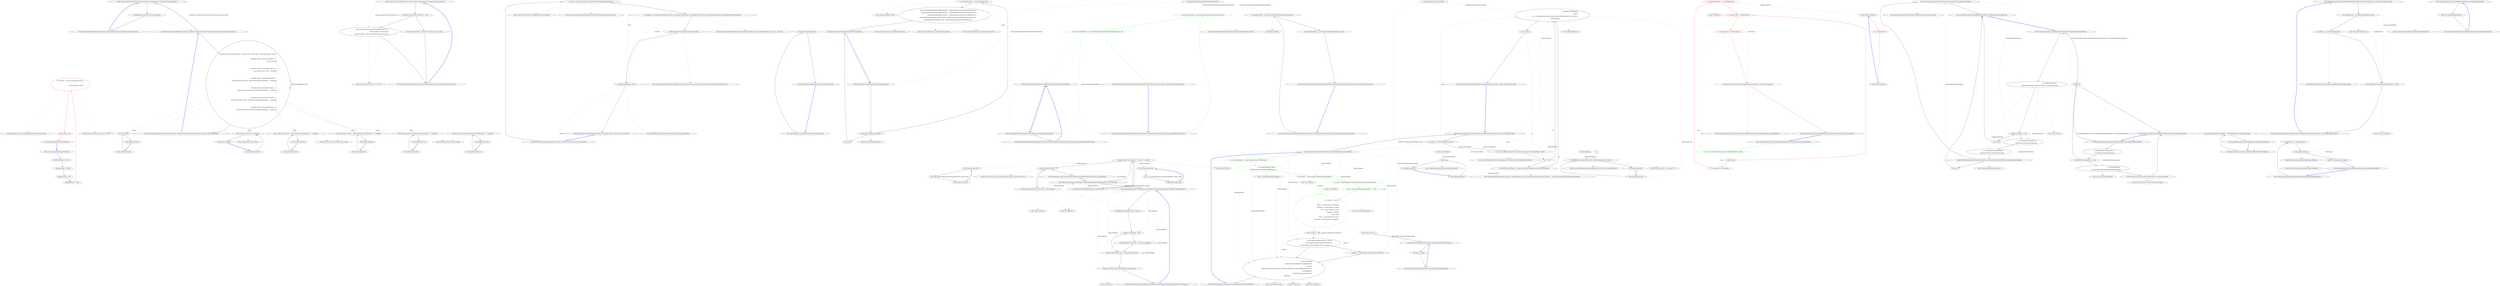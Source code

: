 digraph  {
n0 [cluster="Nancy.Conventions.DefaultViewLocationConventions.Initialise(Nancy.Conventions.NancyConventions)", label="Entry Nancy.Conventions.DefaultViewLocationConventions.Initialise(Nancy.Conventions.NancyConventions)", span="15-15"];
n1 [cluster="Nancy.Conventions.DefaultViewLocationConventions.Initialise(Nancy.Conventions.NancyConventions)", label="ConfigureViewLocationConventions(conventions)", span="17-17"];
n2 [cluster="Nancy.Conventions.DefaultViewLocationConventions.Initialise(Nancy.Conventions.NancyConventions)", label="Exit Nancy.Conventions.DefaultViewLocationConventions.Initialise(Nancy.Conventions.NancyConventions)", span="15-15"];
n3 [cluster="Nancy.Conventions.DefaultViewLocationConventions.ConfigureViewLocationConventions(Nancy.Conventions.NancyConventions)", label="Entry Nancy.Conventions.DefaultViewLocationConventions.ConfigureViewLocationConventions(Nancy.Conventions.NancyConventions)", span="37-37"];
n4 [cluster="Nancy.Conventions.DefaultViewLocationConventions.Validate(Nancy.Conventions.NancyConventions)", label="Entry Nancy.Conventions.DefaultViewLocationConventions.Validate(Nancy.Conventions.NancyConventions)", span="25-25"];
n5 [cluster="Nancy.Conventions.DefaultViewLocationConventions.Validate(Nancy.Conventions.NancyConventions)", label="conventions.ViewLocationConventions == null", span="27-27"];
n7 [cluster="Nancy.Conventions.DefaultViewLocationConventions.Validate(Nancy.Conventions.NancyConventions)", label="return (conventions.ViewLocationConventions.Count > 0) ? \r\n                Tuple.Create(true, string.Empty) :\r\n                Tuple.Create(false, ''The view conventions cannot be empty.'');", span="32-34"];
n6 [cluster="Nancy.Conventions.DefaultViewLocationConventions.Validate(Nancy.Conventions.NancyConventions)", label="return Tuple.Create(false, ''The view conventions cannot be null.'');", span="29-29"];
n8 [cluster="Nancy.Conventions.DefaultViewLocationConventions.Validate(Nancy.Conventions.NancyConventions)", label="Exit Nancy.Conventions.DefaultViewLocationConventions.Validate(Nancy.Conventions.NancyConventions)", span="25-25"];
n9 [cluster="System.Tuple.Create<T1, T2>(T1, T2)", label="Entry System.Tuple.Create<T1, T2>(T1, T2)", span="0-0"];
n10 [cluster="Nancy.Conventions.DefaultViewLocationConventions.ConfigureViewLocationConventions(Nancy.Conventions.NancyConventions)", label="conventions.ViewLocationConventions = new List<Func<string, object, ViewLocationContext, string>>\r\n            {\r\n                (viewName, model, viewLocationContext) => {\r\n                    return viewName;\r\n                },\r\n\r\n                (viewName, model, viewLocationContext) => {\r\n                    return string.Concat(''views/'', viewName);\r\n                },\r\n\r\n                (viewName, model, viewLocationContext) => {\r\n                    return string.Concat(''views/'', viewLocationContext.ModulePath, ''/'', viewName);\r\n                },\r\n\r\n                (viewName, model, viewLocationContext) => {\r\n                    return string.Concat(viewLocationContext.ModulePath, ''/'', viewName);\r\n                },\r\n\r\n                (viewName, model, viewLocationContext) => {\r\n                    return string.Concat(''views/'', viewLocationContext.ModuleName, ''/'', viewName);\r\n                },\r\n\r\n                (viewName, model, viewLocationContext) => {\r\n                    return string.Concat(viewLocationContext.ModuleName, ''/'', viewName);\r\n                }\r\n            }", span="39-64"];
n11 [cluster="Nancy.Conventions.DefaultViewLocationConventions.ConfigureViewLocationConventions(Nancy.Conventions.NancyConventions)", label="Exit Nancy.Conventions.DefaultViewLocationConventions.ConfigureViewLocationConventions(Nancy.Conventions.NancyConventions)", span="37-37"];
n12 [cluster="System.Collections.Generic.List<T>.List()", label="Entry System.Collections.Generic.List<T>.List()", span="0-0"];
n14 [cluster="lambda expression", label="return viewName;", span="42-42"];
n17 [cluster="lambda expression", label="return string.Concat(''views/'', viewName);", span="46-46"];
n21 [cluster="lambda expression", label="return string.Concat(''views/'', viewLocationContext.ModulePath, ''/'', viewName);", span="50-50"];
n25 [cluster="lambda expression", label="return string.Concat(viewLocationContext.ModulePath, ''/'', viewName);", span="54-54"];
n29 [cluster="lambda expression", label="return string.Concat(''views/'', viewLocationContext.ModuleName, ''/'', viewName);", span="58-58"];
n32 [cluster="lambda expression", label="return string.Concat(viewLocationContext.ModuleName, ''/'', viewName);", span="62-62"];
n13 [cluster="lambda expression", label="Entry lambda expression", span="41-43"];
n15 [cluster="lambda expression", label="Exit lambda expression", span="41-43"];
n16 [cluster="lambda expression", label="Entry lambda expression", span="45-47"];
n18 [cluster="lambda expression", label="Exit lambda expression", span="45-47"];
n19 [cluster="string.Concat(string, string)", label="Entry string.Concat(string, string)", span="0-0"];
n20 [cluster="lambda expression", label="Entry lambda expression", span="49-51"];
n22 [cluster="lambda expression", label="Exit lambda expression", span="49-51"];
n23 [cluster="string.Concat(string, string, string, string)", label="Entry string.Concat(string, string, string, string)", span="0-0"];
n24 [cluster="lambda expression", label="Entry lambda expression", span="53-55"];
n26 [cluster="lambda expression", label="Exit lambda expression", span="53-55"];
n27 [cluster="string.Concat(string, string, string)", label="Entry string.Concat(string, string, string)", span="0-0"];
n28 [cluster="lambda expression", label="Entry lambda expression", span="57-59"];
n30 [cluster="lambda expression", label="Exit lambda expression", span="57-59"];
n31 [cluster="lambda expression", label="Entry lambda expression", span="61-63"];
n33 [cluster="lambda expression", label="Exit lambda expression", span="61-63"];
m0_10 [cluster="System.IO.StreamWriter.StreamWriter(System.IO.Stream)", file="CustomInteractiveDiagnosticsFixture.cs", label="Entry System.IO.StreamWriter.StreamWriter(System.IO.Stream)", span="0-0"];
m0_21 [cluster="string.Split(params char[])", file="CustomInteractiveDiagnosticsFixture.cs", label="Entry string.Split(params char[])", span="0-0"];
m0_11 [cluster="Nancy.IO.UnclosableStreamWrapper.UnclosableStreamWrapper(System.IO.Stream)", file="CustomInteractiveDiagnosticsFixture.cs", label="Entry Nancy.IO.UnclosableStreamWrapper.UnclosableStreamWrapper(System.IO.Stream)", span="22-22"];
m0_3 [cluster="Nancy.Responses.DefaultJsonSerializer.IsJsonType(string)", file="CustomInteractiveDiagnosticsFixture.cs", label="Entry Nancy.Responses.DefaultJsonSerializer.IsJsonType(string)", span="59-59"];
m0_15 [cluster="Nancy.Responses.DefaultJsonSerializer.IsJsonType(string)", file="CustomInteractiveDiagnosticsFixture.cs", label="string.IsNullOrEmpty(contentType)", span="61-61"];
m0_17 [cluster="Nancy.Responses.DefaultJsonSerializer.IsJsonType(string)", file="CustomInteractiveDiagnosticsFixture.cs", label="var contentMimeType = contentType.Split(';')[0]", span="66-66"];
m0_16 [cluster="Nancy.Responses.DefaultJsonSerializer.IsJsonType(string)", file="CustomInteractiveDiagnosticsFixture.cs", label="return false;", span="63-63"];
m0_18 [cluster="Nancy.Responses.DefaultJsonSerializer.IsJsonType(string)", file="CustomInteractiveDiagnosticsFixture.cs", label="return contentMimeType.Equals(''application/json'', StringComparison.InvariantCultureIgnoreCase) ||\r\n                   contentMimeType.StartsWith(''application/json-'', StringComparison.InvariantCultureIgnoreCase) ||\r\n                   contentMimeType.Equals(''text/json'', StringComparison.InvariantCultureIgnoreCase) ||\r\n                  (contentMimeType.StartsWith(''application/vnd'', StringComparison.InvariantCultureIgnoreCase) &&\r\n                   contentMimeType.EndsWith(''+json'', StringComparison.InvariantCultureIgnoreCase));", span="68-72"];
m0_19 [cluster="Nancy.Responses.DefaultJsonSerializer.IsJsonType(string)", file="CustomInteractiveDiagnosticsFixture.cs", label="Exit Nancy.Responses.DefaultJsonSerializer.IsJsonType(string)", span="59-59"];
m0_0 [cluster="Nancy.Responses.DefaultJsonSerializer.CanSerialize(string)", file="CustomInteractiveDiagnosticsFixture.cs", label="Entry Nancy.Responses.DefaultJsonSerializer.CanSerialize(string)", span="16-16"];
m0_1 [cluster="Nancy.Responses.DefaultJsonSerializer.CanSerialize(string)", file="CustomInteractiveDiagnosticsFixture.cs", label="return IsJsonType(contentType);", span="18-18"];
m0_2 [cluster="Nancy.Responses.DefaultJsonSerializer.CanSerialize(string)", file="CustomInteractiveDiagnosticsFixture.cs", label="Exit Nancy.Responses.DefaultJsonSerializer.CanSerialize(string)", span="16-16"];
m0_20 [cluster="string.IsNullOrEmpty(string)", file="CustomInteractiveDiagnosticsFixture.cs", label="Entry string.IsNullOrEmpty(string)", span="0-0"];
m0_4 [cluster="Nancy.Responses.DefaultJsonSerializer.Serialize<TModel>(string, TModel, System.IO.Stream)", file="CustomInteractiveDiagnosticsFixture.cs", label="Entry Nancy.Responses.DefaultJsonSerializer.Serialize<TModel>(string, TModel, System.IO.Stream)", span="37-37"];
m0_5 [cluster="Nancy.Responses.DefaultJsonSerializer.Serialize<TModel>(string, TModel, System.IO.Stream)", file="CustomInteractiveDiagnosticsFixture.cs", label="var writer = new StreamWriter(new UnclosableStreamWrapper(outputStream))", span="39-39"];
m0_8 [cluster="Nancy.Responses.DefaultJsonSerializer.Serialize<TModel>(string, TModel, System.IO.Stream)", file="CustomInteractiveDiagnosticsFixture.cs", label="serializer.Serialize(model, writer)", span="45-45"];
m0_6 [cluster="Nancy.Responses.DefaultJsonSerializer.Serialize<TModel>(string, TModel, System.IO.Stream)", file="CustomInteractiveDiagnosticsFixture.cs", label="var serializer = new JavaScriptSerializer(null, false, JsonSettings.MaxJsonLength, JsonSettings.MaxRecursions, JsonSettings.RetainCasing, JsonSettings.ISO8601DateFormat)", span="41-41"];
m0_7 [cluster="Nancy.Responses.DefaultJsonSerializer.Serialize<TModel>(string, TModel, System.IO.Stream)", file="CustomInteractiveDiagnosticsFixture.cs", label="serializer.RegisterConverters(JsonSettings.Converters)", span="43-43"];
m0_9 [cluster="Nancy.Responses.DefaultJsonSerializer.Serialize<TModel>(string, TModel, System.IO.Stream)", file="CustomInteractiveDiagnosticsFixture.cs", label="Exit Nancy.Responses.DefaultJsonSerializer.Serialize<TModel>(string, TModel, System.IO.Stream)", span="37-37"];
m0_13 [cluster="Nancy.Json.JavaScriptSerializer.RegisterConverters(System.Collections.Generic.IEnumerable<Nancy.Json.JavaScriptConverter>)", file="CustomInteractiveDiagnosticsFixture.cs", label="Entry Nancy.Json.JavaScriptSerializer.RegisterConverters(System.Collections.Generic.IEnumerable<Nancy.Json.JavaScriptConverter>)", span="452-452"];
m0_24 [cluster="string.EndsWith(string, System.StringComparison)", file="CustomInteractiveDiagnosticsFixture.cs", label="Entry string.EndsWith(string, System.StringComparison)", span="0-0"];
m0_14 [cluster="Nancy.Json.JavaScriptSerializer.Serialize(object, System.IO.TextWriter)", file="CustomInteractiveDiagnosticsFixture.cs", label="Entry Nancy.Json.JavaScriptSerializer.Serialize(object, System.IO.TextWriter)", span="488-488"];
m0_22 [cluster="string.Equals(string, System.StringComparison)", file="CustomInteractiveDiagnosticsFixture.cs", label="Entry string.Equals(string, System.StringComparison)", span="0-0"];
m0_12 [cluster="Nancy.Json.JavaScriptSerializer.JavaScriptSerializer(Nancy.Json.JavaScriptTypeResolver, bool, int, int, bool, bool)", file="CustomInteractiveDiagnosticsFixture.cs", label="Entry Nancy.Json.JavaScriptSerializer.JavaScriptSerializer(Nancy.Json.JavaScriptTypeResolver, bool, int, int, bool, bool)", span="76-76"];
m0_23 [cluster="string.StartsWith(string, System.StringComparison)", file="CustomInteractiveDiagnosticsFixture.cs", label="Entry string.StartsWith(string, System.StringComparison)", span="0-0"];
m1_8 [cluster="Nancy.Routing.IMetadataModuleCatalog.GetMetadataModule(System.Type)", file="DefaultRequestDispatcherFixture.cs", label="Entry Nancy.Routing.IMetadataModuleCatalog.GetMetadataModule(System.Type)", span="14-14"];
m1_0 [cluster="Nancy.Routing.IMetadataModule.GetMetadata(Nancy.Routing.RouteDescription)", file="DefaultRequestDispatcherFixture.cs", label="Entry Nancy.Routing.IMetadataModule.GetMetadata(Nancy.Routing.RouteDescription)", span="20-20"];
m1_1 [cluster="Nancy.Routing.IMetadataModule.GetMetadata(Nancy.Routing.RouteDescription)", file="DefaultRequestDispatcherFixture.cs", label="Exit Nancy.Routing.IMetadataModule.GetMetadata(Nancy.Routing.RouteDescription)", span="20-20"];
m1_2 [cluster="Nancy.Routing.MetadataModuleRouteMetadataProvider.MetadataModuleRouteMetadataProvider(Nancy.Routing.IMetadataModuleCatalog)", file="DefaultRequestDispatcherFixture.cs", label="Exit Nancy.Routing.MetadataModuleRouteMetadataProvider.MetadataModuleRouteMetadataProvider(Nancy.Routing.IMetadataModuleCatalog)", span="15-15"];
m1_7 [cluster="object.GetType()", file="DefaultRequestDispatcherFixture.cs", label="Entry object.GetType()", span="0-0"];
m1_9 [cluster="Nancy.Routing.MetadataModuleRouteMetadataProvider.GetMetadata(Nancy.INancyModule, Nancy.Routing.RouteDescription)", file="DefaultRequestDispatcherFixture.cs", label="Entry Nancy.Routing.MetadataModuleRouteMetadataProvider.GetMetadata(Nancy.INancyModule, Nancy.Routing.RouteDescription)", span="39-39"];
m1_10 [cluster="Nancy.Routing.MetadataModuleRouteMetadataProvider.GetMetadata(Nancy.INancyModule, Nancy.Routing.RouteDescription)", color=green, community=0, file="DefaultRequestDispatcherFixture.cs", label="0: var metadataModule = this.catalog.GetMetadataModule(module.GetType())", span="41-41"];
m1_11 [cluster="Nancy.Routing.MetadataModuleRouteMetadataProvider.GetMetadata(Nancy.INancyModule, Nancy.Routing.RouteDescription)", color=green, community=0, file="DefaultRequestDispatcherFixture.cs", label="0: return metadataModule != null ? metadataModule.GetMetadata(routeDescription) : null;", span="43-43"];
m1_12 [cluster="Nancy.Routing.MetadataModuleRouteMetadataProvider.GetMetadata(Nancy.INancyModule, Nancy.Routing.RouteDescription)", file="DefaultRequestDispatcherFixture.cs", label="Exit Nancy.Routing.MetadataModuleRouteMetadataProvider.GetMetadata(Nancy.INancyModule, Nancy.Routing.RouteDescription)", span="39-39"];
m1_3 [cluster="Nancy.Routing.MetadataModuleRouteMetadataProvider.GetMetadataType(Nancy.INancyModule, Nancy.Routing.RouteDescription)", file="DefaultRequestDispatcherFixture.cs", label="Entry Nancy.Routing.MetadataModuleRouteMetadataProvider.GetMetadataType(Nancy.INancyModule, Nancy.Routing.RouteDescription)", span="26-26"];
m1_4 [cluster="Nancy.Routing.MetadataModuleRouteMetadataProvider.GetMetadataType(Nancy.INancyModule, Nancy.Routing.RouteDescription)", file="DefaultRequestDispatcherFixture.cs", label="var metadataModule = this.catalog.GetMetadataModule(module.GetType())", span="28-28"];
m1_5 [cluster="Nancy.Routing.MetadataModuleRouteMetadataProvider.GetMetadataType(Nancy.INancyModule, Nancy.Routing.RouteDescription)", file="DefaultRequestDispatcherFixture.cs", label="return metadataModule != null ? metadataModule.MetadataType : null;", span="30-30"];
m1_6 [cluster="Nancy.Routing.MetadataModuleRouteMetadataProvider.GetMetadataType(Nancy.INancyModule, Nancy.Routing.RouteDescription)", file="DefaultRequestDispatcherFixture.cs", label="Exit Nancy.Routing.MetadataModuleRouteMetadataProvider.GetMetadataType(Nancy.INancyModule, Nancy.Routing.RouteDescription)", span="26-26"];
m1_14 [file="DefaultRequestDispatcherFixture.cs", label="Nancy.Routing.MetadataModuleRouteMetadataProvider", span=""];
m2_23 [cluster="System.Threading.Tasks.TaskCompletionSource<TResult>.SetResult(TResult)", file="NancyHandler.cs", label="Entry System.Threading.Tasks.TaskCompletionSource<TResult>.SetResult(TResult)", span="0-0"];
m2_39 [cluster="Unk.IsNullOrWhiteSpace", file="NancyHandler.cs", label="Entry Unk.IsNullOrWhiteSpace", span=""];
m2_35 [cluster="Unk.ToDictionary", file="NancyHandler.cs", label="Entry Unk.ToDictionary", span=""];
m2_76 [cluster="object.ToString()", file="NancyHandler.cs", label="Entry object.ToString()", span="0-0"];
m2_42 [cluster="Unk.ToUpperInvariant", file="NancyHandler.cs", label="Entry Unk.ToUpperInvariant", span=""];
m2_60 [cluster="Nancy.Hosting.Aspnet.NancyHandler.SetNancyResponseToHttpResponse(HttpContextBase, Nancy.Response)", file="NancyHandler.cs", label="Entry Nancy.Hosting.Aspnet.NancyHandler.SetNancyResponseToHttpResponse(HttpContextBase, Nancy.Response)", span="121-121"];
m2_61 [cluster="Nancy.Hosting.Aspnet.NancyHandler.SetNancyResponseToHttpResponse(HttpContextBase, Nancy.Response)", file="NancyHandler.cs", label="SetHttpResponseHeaders(context, response)", span="123-123"];
m2_62 [cluster="Nancy.Hosting.Aspnet.NancyHandler.SetNancyResponseToHttpResponse(HttpContextBase, Nancy.Response)", file="NancyHandler.cs", label="response.ContentType != null", span="125-125"];
m2_63 [cluster="Nancy.Hosting.Aspnet.NancyHandler.SetNancyResponseToHttpResponse(HttpContextBase, Nancy.Response)", file="NancyHandler.cs", label="context.Response.ContentType = response.ContentType", span="127-127"];
m2_64 [cluster="Nancy.Hosting.Aspnet.NancyHandler.SetNancyResponseToHttpResponse(HttpContextBase, Nancy.Response)", file="NancyHandler.cs", label="context.Response.StatusCode = (int)response.StatusCode", span="129-129"];
m2_65 [cluster="Nancy.Hosting.Aspnet.NancyHandler.SetNancyResponseToHttpResponse(HttpContextBase, Nancy.Response)", file="NancyHandler.cs", label="response.Contents.Invoke(context.Response.OutputStream)", span="130-130"];
m2_66 [cluster="Nancy.Hosting.Aspnet.NancyHandler.SetNancyResponseToHttpResponse(HttpContextBase, Nancy.Response)", file="NancyHandler.cs", label="Exit Nancy.Hosting.Aspnet.NancyHandler.SetNancyResponseToHttpResponse(HttpContextBase, Nancy.Response)", span="121-121"];
m2_41 [cluster="Request.cstr", file="NancyHandler.cs", label="Entry Request.cstr", span=""];
m2_43 [cluster="Unk.FromStream", file="NancyHandler.cs", label="Entry Unk.FromStream", span=""];
m2_40 [cluster="Nancy.Url.Url()", file="NancyHandler.cs", label="Entry Nancy.Url.Url()", span="16-16"];
m2_14 [cluster="Unk.HandleRequest", file="NancyHandler.cs", label="Entry Unk.HandleRequest", span=""];
m2_12 [cluster="System.Threading.Tasks.TaskCompletionSource<TResult>.TaskCompletionSource(object)", file="NancyHandler.cs", label="Entry System.Threading.Tasks.TaskCompletionSource<TResult>.TaskCompletionSource(object)", span="0-0"];
m2_11 [cluster="Nancy.Hosting.Aspnet.NancyHandler.CreateNancyRequest(HttpContextBase)", file="NancyHandler.cs", label="Entry Nancy.Hosting.Aspnet.NancyHandler.CreateNancyRequest(HttpContextBase)", span="52-52"];
m2_24 [cluster="Nancy.Hosting.Aspnet.NancyHandler.CreateNancyRequest(HttpContextBase)", color=green, community=0, file="NancyHandler.cs", label="0: var incomingHeaders = context.Request.Headers.ToDictionary()", span="54-54"];
m2_25 [cluster="Nancy.Hosting.Aspnet.NancyHandler.CreateNancyRequest(HttpContextBase)", color=green, community=0, file="NancyHandler.cs", label="0: var expectedRequestLength =\r\n                GetExpectedRequestLength(incomingHeaders)", span="56-57"];
m2_33 [cluster="Nancy.Hosting.Aspnet.NancyHandler.CreateNancyRequest(HttpContextBase)", file="NancyHandler.cs", label="return new Request(\r\n                context.Request.HttpMethod.ToUpperInvariant(),\r\n                nancyUrl,\r\n                RequestStream.FromStream(context.Request.InputStream, expectedRequestLength, true),\r\n                incomingHeaders,\r\n                context.Request.UserHostAddress,\r\n                certificate);", span="83-89"];
m2_26 [cluster="Nancy.Hosting.Aspnet.NancyHandler.CreateNancyRequest(HttpContextBase)", color=green, community=0, file="NancyHandler.cs", label="0: var basePath = context.Request.ApplicationPath.TrimEnd('/')", span="59-59"];
m2_27 [cluster="Nancy.Hosting.Aspnet.NancyHandler.CreateNancyRequest(HttpContextBase)", color=green, community=0, file="NancyHandler.cs", label="0: var path = context.Request.Url.AbsolutePath.Substring(basePath.Length)", span="61-61"];
m2_29 [cluster="Nancy.Hosting.Aspnet.NancyHandler.CreateNancyRequest(HttpContextBase)", color=green, community=0, file="NancyHandler.cs", label="0: var nancyUrl = new Url\r\n                               {\r\n                                   Scheme = context.Request.Url.Scheme,\r\n                                   HostName = context.Request.Url.Host,\r\n                                   Port = context.Request.Url.Port,\r\n                                   BasePath = basePath,\r\n                                   Path = path,\r\n                                   Query = context.Request.Url.Query,\r\n                                   Fragment = context.Request.Url.Fragment,\r\n                               }", span="64-73"];
m2_28 [cluster="Nancy.Hosting.Aspnet.NancyHandler.CreateNancyRequest(HttpContextBase)", color=green, community=0, file="NancyHandler.cs", label="0: path = string.IsNullOrWhiteSpace(path) ? ''/'' : path", span="62-62"];
m2_30 [cluster="Nancy.Hosting.Aspnet.NancyHandler.CreateNancyRequest(HttpContextBase)", file="NancyHandler.cs", label="byte[] certificate = null", span="74-74"];
m2_31 [cluster="Nancy.Hosting.Aspnet.NancyHandler.CreateNancyRequest(HttpContextBase)", file="NancyHandler.cs", label="context.Request.ClientCertificate != null &&\r\n                context.Request.ClientCertificate.IsPresent &&\r\n                context.Request.ClientCertificate.Certificate.Length != 0", span="76-78"];
m2_32 [cluster="Nancy.Hosting.Aspnet.NancyHandler.CreateNancyRequest(HttpContextBase)", file="NancyHandler.cs", label="certificate = context.Request.ClientCertificate.Certificate", span="80-80"];
m2_34 [cluster="Nancy.Hosting.Aspnet.NancyHandler.CreateNancyRequest(HttpContextBase)", file="NancyHandler.cs", label="Exit Nancy.Hosting.Aspnet.NancyHandler.CreateNancyRequest(HttpContextBase)", span="52-52"];
m2_67 [cluster="Nancy.Hosting.Aspnet.NancyHandler.SetHttpResponseHeaders(HttpContextBase, Nancy.Response)", file="NancyHandler.cs", label="Entry Nancy.Hosting.Aspnet.NancyHandler.SetHttpResponseHeaders(HttpContextBase, Nancy.Response)", span="133-133"];
m2_69 [cluster="Nancy.Hosting.Aspnet.NancyHandler.SetHttpResponseHeaders(HttpContextBase, Nancy.Response)", file="NancyHandler.cs", label="response.Headers.ToDictionary(x => x.Key, x => x.Value)", span="135-135"];
m2_70 [cluster="Nancy.Hosting.Aspnet.NancyHandler.SetHttpResponseHeaders(HttpContextBase, Nancy.Response)", file="NancyHandler.cs", label="context.Response.AddHeader(header.Key, header.Value)", span="137-137"];
m2_71 [cluster="Nancy.Hosting.Aspnet.NancyHandler.SetHttpResponseHeaders(HttpContextBase, Nancy.Response)", file="NancyHandler.cs", label="response.Cookies.ToArray()", span="140-140"];
m2_72 [cluster="Nancy.Hosting.Aspnet.NancyHandler.SetHttpResponseHeaders(HttpContextBase, Nancy.Response)", file="NancyHandler.cs", label="context.Response.AddHeader(''Set-Cookie'', cookie.ToString())", span="142-142"];
m2_73 [cluster="Nancy.Hosting.Aspnet.NancyHandler.SetHttpResponseHeaders(HttpContextBase, Nancy.Response)", file="NancyHandler.cs", label="Exit Nancy.Hosting.Aspnet.NancyHandler.SetHttpResponseHeaders(HttpContextBase, Nancy.Response)", span="133-133"];
m2_22 [cluster="System.Tuple<T1, T2>.Tuple(T1, T2)", file="NancyHandler.cs", label="Entry System.Tuple<T1, T2>.Tuple(T1, T2)", span="0-0"];
m2_38 [cluster="Unk.Substring", file="NancyHandler.cs", label="Entry Unk.Substring", span=""];
m2_74 [cluster="Unk.AddHeader", file="NancyHandler.cs", label="Entry Unk.AddHeader", span=""];
m2_68 [cluster="Unk.Invoke", file="NancyHandler.cs", label="Entry Unk.Invoke", span=""];
m2_13 [cluster="System.Threading.Tasks.Task<TResult>.ContinueWith(System.Action<System.Threading.Tasks.Task<TResult>>, System.Threading.Tasks.TaskContinuationOptions)", file="NancyHandler.cs", label="Entry System.Threading.Tasks.Task<TResult>.ContinueWith(System.Action<System.Threading.Tasks.Task<TResult>>, System.Threading.Tasks.TaskContinuationOptions)", span="0-0"];
m2_15 [cluster="lambda expression", file="NancyHandler.cs", label="Entry lambda expression", span="41-41"];
m2_16 [cluster="lambda expression", file="NancyHandler.cs", label="cb(task)", span="41-41"];
m2_20 [cluster="lambda expression", file="NancyHandler.cs", label="tcs.SetResult(new Tuple<NancyContext, HttpContextBase>(ctx, context))", span="46-46"];
m2_77 [cluster="lambda expression", file="NancyHandler.cs", label="Entry lambda expression", span="135-135"];
m2_80 [cluster="lambda expression", file="NancyHandler.cs", label="Entry lambda expression", span="135-135"];
m2_19 [cluster="lambda expression", file="NancyHandler.cs", label="Entry lambda expression", span="46-46"];
m2_17 [cluster="lambda expression", file="NancyHandler.cs", label="Exit lambda expression", span="41-41"];
m2_21 [cluster="lambda expression", file="NancyHandler.cs", label="Exit lambda expression", span="46-46"];
m2_79 [cluster="lambda expression", file="NancyHandler.cs", label="Exit lambda expression", span="135-135"];
m2_78 [cluster="lambda expression", file="NancyHandler.cs", label="x.Key", span="135-135"];
m2_81 [cluster="lambda expression", file="NancyHandler.cs", label="x.Value", span="135-135"];
m2_82 [cluster="lambda expression", file="NancyHandler.cs", label="Exit lambda expression", span="135-135"];
m2_18 [cluster="System.AsyncCallback.Invoke(System.IAsyncResult)", file="NancyHandler.cs", label="Entry System.AsyncCallback.Invoke(System.IAsyncResult)", span="0-0"];
m2_0 [cluster="Nancy.Hosting.Aspnet.NancyHandler.NancyHandler(Nancy.INancyEngine)", file="NancyHandler.cs", label="Entry Nancy.Hosting.Aspnet.NancyHandler.NancyHandler(Nancy.INancyEngine)", span="22-22"];
m2_1 [cluster="Nancy.Hosting.Aspnet.NancyHandler.NancyHandler(Nancy.INancyEngine)", file="NancyHandler.cs", label="this.engine = engine", span="24-24"];
m2_2 [cluster="Nancy.Hosting.Aspnet.NancyHandler.NancyHandler(Nancy.INancyEngine)", file="NancyHandler.cs", label="Exit Nancy.Hosting.Aspnet.NancyHandler.NancyHandler(Nancy.INancyEngine)", span="22-22"];
m2_3 [cluster="Nancy.Hosting.Aspnet.NancyHandler.ProcessRequest(HttpContextBase, System.AsyncCallback, object)", file="NancyHandler.cs", label="Entry Nancy.Hosting.Aspnet.NancyHandler.ProcessRequest(HttpContextBase, System.AsyncCallback, object)", span="33-33"];
m2_4 [cluster="Nancy.Hosting.Aspnet.NancyHandler.ProcessRequest(HttpContextBase, System.AsyncCallback, object)", file="NancyHandler.cs", label="var request = CreateNancyRequest(context)", span="35-35"];
m2_5 [cluster="Nancy.Hosting.Aspnet.NancyHandler.ProcessRequest(HttpContextBase, System.AsyncCallback, object)", file="NancyHandler.cs", label="var tcs = new TaskCompletionSource<Tuple<NancyContext, HttpContextBase>>(state)", span="37-37"];
m2_8 [cluster="Nancy.Hosting.Aspnet.NancyHandler.ProcessRequest(HttpContextBase, System.AsyncCallback, object)", file="NancyHandler.cs", label="this.engine.HandleRequest(\r\n                request, \r\n                ctx => tcs.SetResult(new Tuple<NancyContext, HttpContextBase>(ctx, context)), \r\n                tcs.SetException)", span="44-47"];
m2_6 [cluster="Nancy.Hosting.Aspnet.NancyHandler.ProcessRequest(HttpContextBase, System.AsyncCallback, object)", file="NancyHandler.cs", label="cb != null", span="39-39"];
m2_7 [cluster="Nancy.Hosting.Aspnet.NancyHandler.ProcessRequest(HttpContextBase, System.AsyncCallback, object)", file="NancyHandler.cs", label="tcs.Task.ContinueWith(task => cb(task), TaskContinuationOptions.ExecuteSynchronously)", span="41-41"];
m2_9 [cluster="Nancy.Hosting.Aspnet.NancyHandler.ProcessRequest(HttpContextBase, System.AsyncCallback, object)", file="NancyHandler.cs", label="return tcs.Task;", span="49-49"];
m2_10 [cluster="Nancy.Hosting.Aspnet.NancyHandler.ProcessRequest(HttpContextBase, System.AsyncCallback, object)", file="NancyHandler.cs", label="Exit Nancy.Hosting.Aspnet.NancyHandler.ProcessRequest(HttpContextBase, System.AsyncCallback, object)", span="33-33"];
m2_75 [cluster="System.Collections.Generic.IEnumerable<TSource>.ToArray<TSource>()", file="NancyHandler.cs", label="Entry System.Collections.Generic.IEnumerable<TSource>.ToArray<TSource>()", span="0-0"];
m2_37 [cluster="Unk.TrimEnd", file="NancyHandler.cs", label="Entry Unk.TrimEnd", span=""];
m2_36 [cluster="Unk.GetExpectedRequestLength", file="NancyHandler.cs", label="Entry Unk.GetExpectedRequestLength", span=""];
m2_83 [file="NancyHandler.cs", label="Nancy.Hosting.Aspnet.NancyHandler", span=""];
m2_84 [file="NancyHandler.cs", label="System.AsyncCallback", span=""];
m2_85 [file="NancyHandler.cs", label=HttpContextBase, span=""];
m2_86 [file="NancyHandler.cs", label=tcs, span=""];
m3_9 [cluster="Nancy.Json.Converters.TimeSpanConverter.TimeSpanConverter()", file="NancyHandlerFixture.cs", label="Entry Nancy.Json.Converters.TimeSpanConverter.TimeSpanConverter()", span="5-5"];
m3_0 [cluster="Nancy.Json.JsonSettings.JsonSettings()", file="NancyHandlerFixture.cs", label="Entry Nancy.Json.JsonSettings.JsonSettings()", span="39-39"];
m3_1 [cluster="Nancy.Json.JsonSettings.JsonSettings()", file="NancyHandlerFixture.cs", label="ISO8601DateFormat = true", span="41-41"];
m3_2 [cluster="Nancy.Json.JsonSettings.JsonSettings()", file="NancyHandlerFixture.cs", label="MaxJsonLength = 102400", span="42-42"];
m3_3 [cluster="Nancy.Json.JsonSettings.JsonSettings()", file="NancyHandlerFixture.cs", label="MaxRecursions = 100", span="43-43"];
m3_4 [cluster="Nancy.Json.JsonSettings.JsonSettings()", file="NancyHandlerFixture.cs", label="DefaultCharset = ''utf-8''", span="44-44"];
m3_5 [cluster="Nancy.Json.JsonSettings.JsonSettings()", color=red, community=0, file="NancyHandlerFixture.cs", label="0: Converters = new List<JavaScriptConverter>\r\n                             {\r\n                                 new TimeSpanConverter(),\r\n                             }", span="45-48"];
m3_6 [cluster="Nancy.Json.JsonSettings.JsonSettings()", color=red, community=0, file="NancyHandlerFixture.cs", label="0: RetainCasing = false", span="49-49"];
m3_7 [cluster="Nancy.Json.JsonSettings.JsonSettings()", file="NancyHandlerFixture.cs", label="Exit Nancy.Json.JsonSettings.JsonSettings()", span="39-39"];
m4_53 [cluster="Unk.Handle", file="NancyHttpRequestHandler.cs", label="Entry Unk.Handle", span=""];
m4_44 [cluster="Nancy.Hosting.Aspnet.NancyHttpRequestHandler.EndProcessRequest(System.IAsyncResult)", file="NancyHttpRequestHandler.cs", label="Entry Nancy.Hosting.Aspnet.NancyHttpRequestHandler.EndProcessRequest(System.IAsyncResult)", span="83-83"];
m4_45 [cluster="Nancy.Hosting.Aspnet.NancyHttpRequestHandler.EndProcessRequest(System.IAsyncResult)", color=green, community=0, file="NancyHttpRequestHandler.cs", label="0: var task = (Task<Tuple<NancyContext, HttpContextBase>>)result", span="85-85"];
m4_46 [cluster="Nancy.Hosting.Aspnet.NancyHttpRequestHandler.EndProcessRequest(System.IAsyncResult)", color=red, community=0, file="NancyHttpRequestHandler.cs", label="0: task.IsFaulted", span="86-86"];
m4_47 [cluster="Nancy.Hosting.Aspnet.NancyHttpRequestHandler.EndProcessRequest(System.IAsyncResult)", color=red, community=0, file="NancyHttpRequestHandler.cs", label="0: var exception = task.Exception", span="88-88"];
m4_49 [cluster="Nancy.Hosting.Aspnet.NancyHttpRequestHandler.EndProcessRequest(System.IAsyncResult)", color=red, community=0, file="NancyHttpRequestHandler.cs", label="0: var nancyContext = task.Result.Item1", span="92-92"];
m4_50 [cluster="Nancy.Hosting.Aspnet.NancyHttpRequestHandler.EndProcessRequest(System.IAsyncResult)", color=red, community=0, file="NancyHttpRequestHandler.cs", label="0: var httpContext = task.Result.Item2", span="93-93"];
m4_48 [cluster="Nancy.Hosting.Aspnet.NancyHttpRequestHandler.EndProcessRequest(System.IAsyncResult)", color=red, community=0, file="NancyHttpRequestHandler.cs", label="0: exception.Handle(ex => ex is HttpException)", span="89-89"];
m4_51 [cluster="Nancy.Hosting.Aspnet.NancyHttpRequestHandler.EndProcessRequest(System.IAsyncResult)", color=red, community=0, file="NancyHttpRequestHandler.cs", label="0: NancyHandler.SetNancyResponseToHttpResponse(httpContext, nancyContext.Response)", span="95-95"];
m4_52 [cluster="Nancy.Hosting.Aspnet.NancyHttpRequestHandler.EndProcessRequest(System.IAsyncResult)", file="NancyHttpRequestHandler.cs", label="Exit Nancy.Hosting.Aspnet.NancyHttpRequestHandler.EndProcessRequest(System.IAsyncResult)", span="83-83"];
m4_27 [cluster="Nancy.Hosting.Aspnet.NancyHttpRequestHandler.GetConfigurationBootstrapperType()", file="NancyHttpRequestHandler.cs", label="return new BootstrapperEntry(bootstrapperOverrideAssembly, bootstrapperOverrideType);", span="68-68"];
m4_17 [cluster="Nancy.Hosting.Aspnet.NancyHttpRequestHandler.GetConfigurationBootstrapperType()", file="NancyHttpRequestHandler.cs", label="Entry Nancy.Hosting.Aspnet.NancyHttpRequestHandler.GetConfigurationBootstrapperType()", span="47-47"];
m4_20 [cluster="Nancy.Hosting.Aspnet.NancyHttpRequestHandler.GetConfigurationBootstrapperType()", file="NancyHttpRequestHandler.cs", label="var configurationSection = \r\n                ConfigurationManager.GetSection(''nancyFx'') as NancyFxSection", span="49-50"];
m4_21 [cluster="Nancy.Hosting.Aspnet.NancyHttpRequestHandler.GetConfigurationBootstrapperType()", file="NancyHttpRequestHandler.cs", label="configurationSection == null", span="52-52"];
m4_23 [cluster="Nancy.Hosting.Aspnet.NancyHttpRequestHandler.GetConfigurationBootstrapperType()", file="NancyHttpRequestHandler.cs", label="var bootstrapperOverrideType = \r\n                configurationSection.Bootstrapper.Type", span="57-58"];
m4_24 [cluster="Nancy.Hosting.Aspnet.NancyHttpRequestHandler.GetConfigurationBootstrapperType()", file="NancyHttpRequestHandler.cs", label="var bootstrapperOverrideAssembly = \r\n                configurationSection.Bootstrapper.Assembly", span="60-61"];
m4_22 [cluster="Nancy.Hosting.Aspnet.NancyHttpRequestHandler.GetConfigurationBootstrapperType()", file="NancyHttpRequestHandler.cs", label="return null;", span="54-54"];
m4_25 [cluster="Nancy.Hosting.Aspnet.NancyHttpRequestHandler.GetConfigurationBootstrapperType()", file="NancyHttpRequestHandler.cs", label="string.IsNullOrWhiteSpace(bootstrapperOverrideType) || string.IsNullOrWhiteSpace(bootstrapperOverrideAssembly)", span="63-63"];
m4_26 [cluster="Nancy.Hosting.Aspnet.NancyHttpRequestHandler.GetConfigurationBootstrapperType()", file="NancyHttpRequestHandler.cs", label="return null;", span="65-65"];
m4_28 [cluster="Nancy.Hosting.Aspnet.NancyHttpRequestHandler.GetConfigurationBootstrapperType()", file="NancyHttpRequestHandler.cs", label="Exit Nancy.Hosting.Aspnet.NancyHttpRequestHandler.GetConfigurationBootstrapperType()", span="47-47"];
m4_30 [cluster="string.IsNullOrWhiteSpace(string)", file="NancyHttpRequestHandler.cs", label="Entry string.IsNullOrWhiteSpace(string)", span="0-0"];
m4_36 [cluster="Nancy.Hosting.Aspnet.NancyHttpRequestHandler.BeginProcessRequest(HttpContext, System.AsyncCallback, object)", file="NancyHttpRequestHandler.cs", label="Entry Nancy.Hosting.Aspnet.NancyHttpRequestHandler.BeginProcessRequest(HttpContext, System.AsyncCallback, object)", span="76-76"];
m4_37 [cluster="Nancy.Hosting.Aspnet.NancyHttpRequestHandler.BeginProcessRequest(HttpContext, System.AsyncCallback, object)", file="NancyHttpRequestHandler.cs", label="var wrappedContext = new HttpContextWrapper(context)", span="78-78"];
m4_39 [cluster="Nancy.Hosting.Aspnet.NancyHttpRequestHandler.BeginProcessRequest(HttpContext, System.AsyncCallback, object)", file="NancyHttpRequestHandler.cs", label="return handler.ProcessRequest(wrappedContext, cb, state);", span="80-80"];
m4_38 [cluster="Nancy.Hosting.Aspnet.NancyHttpRequestHandler.BeginProcessRequest(HttpContext, System.AsyncCallback, object)", file="NancyHttpRequestHandler.cs", label="var handler = new NancyHandler(engine)", span="79-79"];
m4_40 [cluster="Nancy.Hosting.Aspnet.NancyHttpRequestHandler.BeginProcessRequest(HttpContext, System.AsyncCallback, object)", file="NancyHttpRequestHandler.cs", label="Exit Nancy.Hosting.Aspnet.NancyHttpRequestHandler.BeginProcessRequest(HttpContext, System.AsyncCallback, object)", span="76-76"];
m4_19 [cluster="System.Activator.CreateInstance(System.Type)", file="NancyHttpRequestHandler.cs", label="Entry System.Activator.CreateInstance(System.Type)", span="0-0"];
m4_54 [cluster="Nancy.Hosting.Aspnet.NancyHandler.SetNancyResponseToHttpResponse(HttpContextBase, Nancy.Response)", file="NancyHttpRequestHandler.cs", label="Entry Nancy.Hosting.Aspnet.NancyHandler.SetNancyResponseToHttpResponse(HttpContextBase, Nancy.Response)", span="121-121"];
m4_32 [cluster="Nancy.Hosting.Aspnet.NancyHttpRequestHandler.ProcessRequest(HttpContext)", file="NancyHttpRequestHandler.cs", label="Entry Nancy.Hosting.Aspnet.NancyHttpRequestHandler.ProcessRequest(HttpContext)", span="71-71"];
m4_33 [cluster="Nancy.Hosting.Aspnet.NancyHttpRequestHandler.ProcessRequest(HttpContext)", file="NancyHttpRequestHandler.cs", label="throw new NotSupportedException();", span="73-73"];
m4_34 [cluster="Nancy.Hosting.Aspnet.NancyHttpRequestHandler.ProcessRequest(HttpContext)", file="NancyHttpRequestHandler.cs", label="Exit Nancy.Hosting.Aspnet.NancyHttpRequestHandler.ProcessRequest(HttpContext)", span="71-71"];
m4_31 [cluster="Nancy.Hosting.Aspnet.BootstrapperEntry.BootstrapperEntry(string, string)", file="NancyHttpRequestHandler.cs", label="Entry Nancy.Hosting.Aspnet.BootstrapperEntry.BootstrapperEntry(string, string)", span="4-4"];
m4_7 [cluster="Nancy.Bootstrapper.INancyBootstrapper.GetEngine()", file="NancyHttpRequestHandler.cs", label="Entry Nancy.Bootstrapper.INancyBootstrapper.GetEngine()", span="16-16"];
m4_35 [cluster="System.NotSupportedException.NotSupportedException()", file="NancyHttpRequestHandler.cs", label="Entry System.NotSupportedException.NotSupportedException()", span="0-0"];
m4_18 [cluster="System.Type.GetType(string)", file="NancyHttpRequestHandler.cs", label="Entry System.Type.GetType(string)", span="0-0"];
m4_0 [cluster="Nancy.Hosting.Aspnet.NancyHttpRequestHandler.NancyHttpRequestHandler()", file="NancyHttpRequestHandler.cs", label="Entry Nancy.Hosting.Aspnet.NancyHttpRequestHandler.NancyHttpRequestHandler()", span="17-17"];
m4_1 [cluster="Nancy.Hosting.Aspnet.NancyHttpRequestHandler.NancyHttpRequestHandler()", file="NancyHttpRequestHandler.cs", label="var bootstrapper = GetBootstrapper()", span="19-19"];
m4_2 [cluster="Nancy.Hosting.Aspnet.NancyHttpRequestHandler.NancyHttpRequestHandler()", file="NancyHttpRequestHandler.cs", label="bootstrapper.Initialise()", span="21-21"];
m4_3 [cluster="Nancy.Hosting.Aspnet.NancyHttpRequestHandler.NancyHttpRequestHandler()", file="NancyHttpRequestHandler.cs", label="engine = bootstrapper.GetEngine()", span="23-23"];
m4_4 [cluster="Nancy.Hosting.Aspnet.NancyHttpRequestHandler.NancyHttpRequestHandler()", file="NancyHttpRequestHandler.cs", label="Exit Nancy.Hosting.Aspnet.NancyHttpRequestHandler.NancyHttpRequestHandler()", span="17-17"];
m4_6 [cluster="Nancy.Bootstrapper.INancyBootstrapper.Initialise()", file="NancyHttpRequestHandler.cs", label="Entry Nancy.Bootstrapper.INancyBootstrapper.Initialise()", span="10-10"];
m4_29 [cluster="Unk.GetSection", file="NancyHttpRequestHandler.cs", label="Entry Unk.GetSection", span=""];
m4_10 [cluster="Nancy.Hosting.Aspnet.NancyHttpRequestHandler.GetConfigurationBootstrapper()", file="NancyHttpRequestHandler.cs", label="Entry Nancy.Hosting.Aspnet.NancyHttpRequestHandler.GetConfigurationBootstrapper()", span="31-31"];
m4_11 [cluster="Nancy.Hosting.Aspnet.NancyHttpRequestHandler.GetConfigurationBootstrapper()", file="NancyHttpRequestHandler.cs", label="var configurationBootstrapperType = \r\n                GetConfigurationBootstrapperType()", span="33-34"];
m4_12 [cluster="Nancy.Hosting.Aspnet.NancyHttpRequestHandler.GetConfigurationBootstrapper()", file="NancyHttpRequestHandler.cs", label="configurationBootstrapperType != null", span="36-36"];
m4_13 [cluster="Nancy.Hosting.Aspnet.NancyHttpRequestHandler.GetConfigurationBootstrapper()", file="NancyHttpRequestHandler.cs", label="var bootstrapperType =\r\n                    Type.GetType(configurationBootstrapperType.Name)", span="38-39"];
m4_15 [cluster="Nancy.Hosting.Aspnet.NancyHttpRequestHandler.GetConfigurationBootstrapper()", file="NancyHttpRequestHandler.cs", label="return null;", span="44-44"];
m4_14 [cluster="Nancy.Hosting.Aspnet.NancyHttpRequestHandler.GetConfigurationBootstrapper()", file="NancyHttpRequestHandler.cs", label="return Activator.CreateInstance(bootstrapperType) as INancyBootstrapper;", span="41-41"];
m4_16 [cluster="Nancy.Hosting.Aspnet.NancyHttpRequestHandler.GetConfigurationBootstrapper()", file="NancyHttpRequestHandler.cs", label="Exit Nancy.Hosting.Aspnet.NancyHttpRequestHandler.GetConfigurationBootstrapper()", span="31-31"];
m4_55 [cluster="lambda expression", file="NancyHttpRequestHandler.cs", label="Entry lambda expression", span="89-89"];
m4_56 [cluster="lambda expression", color=red, community=0, file="NancyHttpRequestHandler.cs", label="0: ex is HttpException", span="89-89"];
m4_57 [cluster="lambda expression", file="NancyHttpRequestHandler.cs", label="Exit lambda expression", span="89-89"];
m4_42 [cluster="Nancy.Hosting.Aspnet.NancyHandler.NancyHandler(Nancy.INancyEngine)", file="NancyHttpRequestHandler.cs", label="Entry Nancy.Hosting.Aspnet.NancyHandler.NancyHandler(Nancy.INancyEngine)", span="22-22"];
m4_41 [cluster="HttpContextWrapper.cstr", file="NancyHttpRequestHandler.cs", label="Entry HttpContextWrapper.cstr", span=""];
m4_5 [cluster="Nancy.Hosting.Aspnet.NancyHttpRequestHandler.GetBootstrapper()", file="NancyHttpRequestHandler.cs", label="Entry Nancy.Hosting.Aspnet.NancyHttpRequestHandler.GetBootstrapper()", span="26-26"];
m4_8 [cluster="Nancy.Hosting.Aspnet.NancyHttpRequestHandler.GetBootstrapper()", file="NancyHttpRequestHandler.cs", label="return GetConfigurationBootstrapper() ?? NancyBootstrapperLocator.Bootstrapper;", span="28-28"];
m4_9 [cluster="Nancy.Hosting.Aspnet.NancyHttpRequestHandler.GetBootstrapper()", file="NancyHttpRequestHandler.cs", label="Exit Nancy.Hosting.Aspnet.NancyHttpRequestHandler.GetBootstrapper()", span="26-26"];
m4_43 [cluster="Unk.ProcessRequest", file="NancyHttpRequestHandler.cs", label="Entry Unk.ProcessRequest", span=""];
n0 -> n1  [key=0, style=solid];
n1 -> n2  [key=0, style=solid];
n1 -> n3  [key=2, style=dotted];
n2 -> n0  [color=blue, key=0, style=bold];
n3 -> n10  [key=0, style=solid];
n3 -> n0  [color=darkorchid, key=3, label="Parameter variable Nancy.Conventions.NancyConventions conventions", style=bold];
n4 -> n5  [key=0, style=solid];
n4 -> n7  [color=darkseagreen4, key=1, label="Nancy.Conventions.NancyConventions", style=dashed];
n5 -> n6  [key=0, style=solid];
n5 -> n7  [key=0, style=solid];
n7 -> n8  [key=0, style=solid];
n7 -> n9  [key=2, style=dotted];
n6 -> n8  [key=0, style=solid];
n6 -> n9  [key=2, style=dotted];
n8 -> n4  [color=blue, key=0, style=bold];
n10 -> n11  [key=0, style=solid];
n10 -> n12  [key=2, style=dotted];
n10 -> n14  [color=darkseagreen4, key=1, label=string, style=dashed];
n10 -> n17  [color=darkseagreen4, key=1, label=string, style=dashed];
n10 -> n21  [color=darkseagreen4, key=1, label=string, style=dashed];
n10 -> n25  [color=darkseagreen4, key=1, label=string, style=dashed];
n10 -> n29  [color=darkseagreen4, key=1, label=string, style=dashed];
n10 -> n32  [color=darkseagreen4, key=1, label=string, style=dashed];
n10 -> n10  [color=darkorchid, key=3, label="method methodReturn string ", style=bold];
n11 -> n3  [color=blue, key=0, style=bold];
n14 -> n15  [key=0, style=solid];
n17 -> n18  [key=0, style=solid];
n17 -> n19  [key=2, style=dotted];
n21 -> n22  [key=0, style=solid];
n21 -> n23  [key=2, style=dotted];
n25 -> n26  [key=0, style=solid];
n25 -> n27  [key=2, style=dotted];
n29 -> n30  [key=0, style=solid];
n29 -> n23  [key=2, style=dotted];
n32 -> n33  [key=0, style=solid];
n32 -> n27  [key=2, style=dotted];
n13 -> n14  [key=0, style=solid];
n15 -> n13  [color=blue, key=0, style=bold];
n16 -> n17  [key=0, style=solid];
n18 -> n16  [color=blue, key=0, style=bold];
n20 -> n21  [key=0, style=solid];
n22 -> n20  [color=blue, key=0, style=bold];
n24 -> n25  [key=0, style=solid];
n26 -> n24  [color=blue, key=0, style=bold];
n28 -> n29  [key=0, style=solid];
n30 -> n28  [color=blue, key=0, style=bold];
n31 -> n32  [key=0, style=solid];
n33 -> n31  [color=blue, key=0, style=bold];
m0_3 -> m0_15  [key=0, style=solid];
m0_3 -> m0_17  [color=darkseagreen4, key=1, label=string, style=dashed];
m0_15 -> m0_16  [key=0, style=solid];
m0_15 -> m0_17  [key=0, style=solid];
m0_15 -> m0_20  [key=2, style=dotted];
m0_17 -> m0_18  [key=0, style=solid];
m0_17 -> m0_21  [key=2, style=dotted];
m0_16 -> m0_19  [key=0, style=solid];
m0_18 -> m0_19  [key=0, style=solid];
m0_18 -> m0_22  [key=2, style=dotted];
m0_18 -> m0_23  [key=2, style=dotted];
m0_18 -> m0_24  [key=2, style=dotted];
m0_19 -> m0_3  [color=blue, key=0, style=bold];
m0_0 -> m0_1  [key=0, style=solid];
m0_1 -> m0_2  [key=0, style=solid];
m0_1 -> m0_3  [key=2, style=dotted];
m0_2 -> m0_0  [color=blue, key=0, style=bold];
m0_4 -> m0_5  [key=0, style=solid];
m0_4 -> m0_8  [color=darkseagreen4, key=1, label=TModel, style=dashed];
m0_5 -> m0_6  [key=0, style=solid];
m0_5 -> m0_10  [key=2, style=dotted];
m0_5 -> m0_11  [key=2, style=dotted];
m0_5 -> m0_8  [color=darkseagreen4, key=1, label=writer, style=dashed];
m0_8 -> m0_9  [key=0, style=solid];
m0_8 -> m0_14  [key=2, style=dotted];
m0_6 -> m0_7  [key=0, style=solid];
m0_6 -> m0_12  [key=2, style=dotted];
m0_6 -> m0_8  [color=darkseagreen4, key=1, label=serializer, style=dashed];
m0_7 -> m0_8  [key=0, style=solid];
m0_7 -> m0_13  [key=2, style=dotted];
m0_9 -> m0_4  [color=blue, key=0, style=bold];
m1_0 -> m1_1  [key=0, style=solid];
m1_1 -> m1_2  [key=0, style=solid];
m1_1 -> m1_0  [color=blue, key=0, style=bold];
m1_2 -> m1_0  [color=blue, key=0, style=bold];
m1_9 -> m1_10  [color=green, key=0, style=solid];
m1_9 -> m1_11  [color=green, key=1, label="Nancy.Routing.RouteDescription", style=dashed];
m1_10 -> m1_11  [color=green, key=0, style=solid];
m1_10 -> m1_7  [color=green, key=2, style=dotted];
m1_10 -> m1_8  [color=green, key=2, style=dotted];
m1_11 -> m1_12  [color=green, key=0, style=solid];
m1_11 -> m1_0  [color=green, key=2, style=dotted];
m1_12 -> m1_9  [color=blue, key=0, style=bold];
m1_3 -> m1_4  [key=0, style=solid];
m1_4 -> m1_7  [key=2, style=dotted];
m1_4 -> m1_8  [key=2, style=dotted];
m1_4 -> m1_5  [key=0, style=solid];
m1_5 -> m1_6  [key=0, style=solid];
m1_6 -> m1_3  [color=blue, key=0, style=bold];
m1_14 -> m1_10  [color=green, key=1, label="Nancy.Routing.MetadataModuleRouteMetadataProvider", style=dashed];
m1_14 -> m1_1  [color=darkseagreen4, key=1, label="Nancy.Routing.MetadataModuleRouteMetadataProvider", style=dashed];
m1_14 -> m1_4  [color=darkseagreen4, key=1, label="Nancy.Routing.MetadataModuleRouteMetadataProvider", style=dashed];
m2_60 -> m2_61  [key=0, style=solid];
m2_60 -> m2_62  [color=darkseagreen4, key=1, label="Nancy.Response", style=dashed];
m2_60 -> m2_63  [color=darkseagreen4, key=1, label=HttpContextBase, style=dashed];
m2_60 -> m2_64  [color=darkseagreen4, key=1, label=HttpContextBase, style=dashed];
m2_60 -> m2_65  [color=darkseagreen4, key=1, label="Nancy.Response", style=dashed];
m2_61 -> m2_67  [key=2, style=dotted];
m2_61 -> m2_62  [key=0, style=solid];
m2_62 -> m2_63  [key=0, style=solid];
m2_62 -> m2_64  [key=0, style=solid];
m2_63 -> m2_63  [color=darkseagreen4, key=1, label=HttpContextBase, style=dashed];
m2_63 -> m2_64  [key=0, style=solid];
m2_64 -> m2_64  [color=darkseagreen4, key=1, label=HttpContextBase, style=dashed];
m2_64 -> m2_65  [key=0, style=solid];
m2_65 -> m2_66  [key=0, style=solid];
m2_65 -> m2_68  [key=2, style=dotted];
m2_66 -> m2_60  [color=blue, key=0, style=bold];
m2_40 -> m2_0  [color=darkorchid, key=3, label="Field variable Nancy.INancyEngine engine", style=bold];
m2_11 -> m2_24  [color=green, key=0, style=solid];
m2_11 -> m2_26  [color=green, key=1, label=HttpContextBase, style=dashed];
m2_11 -> m2_27  [color=green, key=1, label=HttpContextBase, style=dashed];
m2_11 -> m2_29  [color=green, key=1, label=HttpContextBase, style=dashed];
m2_11 -> m2_31  [color=darkseagreen4, key=1, label=HttpContextBase, style=dashed];
m2_11 -> m2_32  [color=darkseagreen4, key=1, label=HttpContextBase, style=dashed];
m2_11 -> m2_33  [color=darkseagreen4, key=1, label=HttpContextBase, style=dashed];
m2_11 -> m2_3  [color=darkorchid, key=3, label="Parameter variable HttpContextBase context", style=bold];
m2_24 -> m2_25  [color=green, key=0, style=solid];
m2_24 -> m2_35  [color=green, key=2, style=dotted];
m2_24 -> m2_33  [color=green, key=1, label=incomingHeaders, style=dashed];
m2_25 -> m2_26  [color=green, key=0, style=solid];
m2_25 -> m2_36  [color=green, key=2, style=dotted];
m2_25 -> m2_33  [color=green, key=1, label=expectedRequestLength, style=dashed];
m2_33 -> m2_34  [key=0, style=solid];
m2_33 -> m2_41  [key=2, style=dotted];
m2_33 -> m2_42  [key=2, style=dotted];
m2_33 -> m2_43  [key=2, style=dotted];
m2_26 -> m2_27  [color=green, key=0, style=solid];
m2_26 -> m2_37  [color=green, key=2, style=dotted];
m2_26 -> m2_29  [color=green, key=1, label=basePath, style=dashed];
m2_27 -> m2_28  [color=green, key=0, style=solid];
m2_27 -> m2_38  [color=green, key=2, style=dotted];
m2_29 -> m2_30  [color=green, key=0, style=solid];
m2_29 -> m2_40  [color=green, key=2, style=dotted];
m2_29 -> m2_33  [color=green, key=1, label=nancyUrl, style=dashed];
m2_28 -> m2_29  [color=green, key=0, style=solid];
m2_28 -> m2_28  [color=green, key=1, label=path, style=dashed];
m2_28 -> m2_39  [color=green, key=2, style=dotted];
m2_30 -> m2_33  [color=darkseagreen4, key=1, label=certificate, style=dashed];
m2_30 -> m2_30  [color=darkorchid, key=3, label="Local variable byte[] certificate", style=bold];
m2_30 -> m2_31  [key=0, style=solid];
m2_31 -> m2_33  [key=0, style=solid];
m2_31 -> m2_32  [key=0, style=solid];
m2_32 -> m2_33  [key=0, style=solid];
m2_34 -> m2_11  [color=blue, key=0, style=bold];
m2_67 -> m2_69  [key=0, style=solid];
m2_67 -> m2_70  [color=darkseagreen4, key=1, label=HttpContextBase, style=dashed];
m2_67 -> m2_71  [color=darkseagreen4, key=1, label="Nancy.Response", style=dashed];
m2_67 -> m2_72  [color=darkseagreen4, key=1, label=HttpContextBase, style=dashed];
m2_67 -> m2_60  [color=darkorchid, key=3, label="Parameter variable Nancy.Response response", style=bold];
m2_69 -> m2_35  [key=2, style=dotted];
m2_69 -> m2_70  [key=0, style=solid];
m2_69 -> m2_71  [key=0, style=solid];
m2_69 -> m2_77  [color=darkseagreen4, key=1, label="lambda expression", style=dashed];
m2_69 -> m2_80  [color=darkseagreen4, key=1, label="lambda expression", style=dashed];
m2_70 -> m2_69  [key=0, style=solid];
m2_70 -> m2_74  [key=2, style=dotted];
m2_71 -> m2_72  [key=0, style=solid];
m2_71 -> m2_73  [key=0, style=solid];
m2_71 -> m2_75  [key=2, style=dotted];
m2_72 -> m2_71  [key=0, style=solid];
m2_72 -> m2_76  [key=2, style=dotted];
m2_72 -> m2_74  [key=2, style=dotted];
m2_73 -> m2_67  [color=blue, key=0, style=bold];
m2_15 -> m2_16  [key=0, style=solid];
m2_16 -> m2_17  [key=0, style=solid];
m2_16 -> m2_18  [key=2, style=dotted];
m2_20 -> m2_21  [key=0, style=solid];
m2_20 -> m2_22  [key=2, style=dotted];
m2_20 -> m2_23  [key=2, style=dotted];
m2_77 -> m2_78  [key=0, style=solid];
m2_80 -> m2_81  [key=0, style=solid];
m2_19 -> m2_20  [key=0, style=solid];
m2_17 -> m2_15  [color=blue, key=0, style=bold];
m2_21 -> m2_19  [color=blue, key=0, style=bold];
m2_79 -> m2_77  [color=blue, key=0, style=bold];
m2_78 -> m2_79  [key=0, style=solid];
m2_78 -> m2_78  [color=darkseagreen4, key=1, label="System.Collections.Generic.KeyValuePair<string, string>", style=dashed];
m2_81 -> m2_82  [key=0, style=solid];
m2_81 -> m2_81  [color=darkseagreen4, key=1, label="System.Collections.Generic.KeyValuePair<string, string>", style=dashed];
m2_82 -> m2_80  [color=blue, key=0, style=bold];
m2_0 -> m2_1  [key=0, style=solid];
m2_1 -> m2_2  [key=0, style=solid];
m2_2 -> m2_0  [color=blue, key=0, style=bold];
m2_3 -> m2_4  [key=0, style=solid];
m2_3 -> m2_5  [color=darkseagreen4, key=1, label=object, style=dashed];
m2_3 -> m2_6  [color=darkseagreen4, key=1, label="System.AsyncCallback", style=dashed];
m2_3 -> m2_7  [color=darkseagreen4, key=1, label="System.AsyncCallback", style=dashed];
m2_3 -> m2_16  [color=darkseagreen4, key=1, label="System.AsyncCallback", style=dashed];
m2_3 -> m2_8  [color=darkseagreen4, key=1, label=HttpContextBase, style=dashed];
m2_3 -> m2_20  [color=darkseagreen4, key=1, label=HttpContextBase, style=dashed];
m2_4 -> m2_11  [key=2, style=dotted];
m2_4 -> m2_5  [key=0, style=solid];
m2_4 -> m2_8  [color=darkseagreen4, key=1, label=request, style=dashed];
m2_5 -> m2_6  [key=0, style=solid];
m2_5 -> m2_12  [key=2, style=dotted];
m2_5 -> m2_7  [color=darkseagreen4, key=1, label=tcs, style=dashed];
m2_5 -> m2_8  [color=darkseagreen4, key=1, label=tcs, style=dashed];
m2_5 -> m2_20  [color=darkseagreen4, key=1, label=tcs, style=dashed];
m2_5 -> m2_9  [color=darkseagreen4, key=1, label=tcs, style=dashed];
m2_8 -> m2_9  [key=0, style=solid];
m2_8 -> m2_14  [key=2, style=dotted];
m2_8 -> m2_19  [color=darkseagreen4, key=1, label="lambda expression", style=dashed];
m2_6 -> m2_8  [key=0, style=solid];
m2_6 -> m2_7  [key=0, style=solid];
m2_7 -> m2_8  [key=0, style=solid];
m2_7 -> m2_13  [key=2, style=dotted];
m2_7 -> m2_15  [color=darkseagreen4, key=1, label="lambda expression", style=dashed];
m2_9 -> m2_10  [key=0, style=solid];
m2_10 -> m2_3  [color=blue, key=0, style=bold];
m2_83 -> m2_8  [color=darkseagreen4, key=1, label="Nancy.Hosting.Aspnet.NancyHandler", style=dashed];
m2_83 -> m2_1  [color=darkseagreen4, key=1, label="Nancy.Hosting.Aspnet.NancyHandler", style=dashed];
m2_84 -> m2_16  [color=darkseagreen4, key=1, label="System.AsyncCallback", style=dashed];
m2_85 -> m2_20  [color=darkseagreen4, key=1, label=HttpContextBase, style=dashed];
m2_86 -> m2_20  [color=darkseagreen4, key=1, label=tcs, style=dashed];
m3_0 -> m3_1  [key=0, style=solid];
m3_1 -> m3_2  [key=0, style=solid];
m3_2 -> m3_3  [key=0, style=solid];
m3_3 -> m3_4  [key=0, style=solid];
m3_4 -> m3_5  [color=red, key=0, style=solid];
m3_5 -> m3_6  [color=red, key=0, style=solid];
m3_5 -> n12  [color=red, key=2, style=dotted];
m3_5 -> m3_9  [color=red, key=2, style=dotted];
m3_6 -> m3_7  [color=red, key=0, style=solid];
m3_7 -> m3_0  [color=blue, key=0, style=bold];
m4_44 -> m4_45  [color=green, key=0, style=solid];
m4_45 -> m4_46  [color=green, key=0, style=solid];
m4_45 -> m4_47  [color=green, key=1, label=task, style=dashed];
m4_45 -> m4_49  [color=green, key=1, label=task, style=dashed];
m4_45 -> m4_50  [color=green, key=1, label=task, style=dashed];
m4_46 -> m4_47  [color=red, key=0, style=solid];
m4_46 -> m4_49  [color=red, key=0, style=solid];
m4_47 -> m4_48  [color=red, key=0, style=solid];
m4_49 -> m4_50  [color=red, key=0, style=solid];
m4_49 -> m4_51  [color=darkseagreen4, key=1, label=nancyContext, style=dashed];
m4_50 -> m4_51  [color=red, key=0, style=solid];
m4_48 -> m4_49  [color=red, key=0, style=solid];
m4_48 -> m4_53  [color=red, key=2, style=dotted];
m4_48 -> m4_55  [color=darkseagreen4, key=1, label="lambda expression", style=dashed];
m4_51 -> m4_52  [color=red, key=0, style=solid];
m4_51 -> m4_54  [color=red, key=2, style=dotted];
m4_52 -> m4_44  [color=blue, key=0, style=bold];
m4_27 -> m4_28  [key=0, style=solid];
m4_27 -> m4_31  [key=2, style=dotted];
m4_17 -> m4_20  [key=0, style=solid];
m4_17 -> m4_15  [color=darkorchid, key=3, label="method methodReturn Nancy.Hosting.Aspnet.BootstrapperEntry GetConfigurationBootstrapperType", style=bold];
m4_20 -> m4_21  [key=0, style=solid];
m4_20 -> m4_29  [key=2, style=dotted];
m4_20 -> m4_23  [color=darkseagreen4, key=1, label=configurationSection, style=dashed];
m4_20 -> m4_24  [color=darkseagreen4, key=1, label=configurationSection, style=dashed];
m4_21 -> m4_22  [key=0, style=solid];
m4_21 -> m4_23  [key=0, style=solid];
m4_23 -> m4_24  [key=0, style=solid];
m4_23 -> m4_25  [color=darkseagreen4, key=1, label=bootstrapperOverrideType, style=dashed];
m4_23 -> m4_27  [color=darkseagreen4, key=1, label=bootstrapperOverrideType, style=dashed];
m4_24 -> m4_25  [key=0, style=solid];
m4_24 -> m4_27  [color=darkseagreen4, key=1, label=bootstrapperOverrideAssembly, style=dashed];
m4_22 -> m4_28  [key=0, style=solid];
m4_25 -> m4_26  [key=0, style=solid];
m4_25 -> m4_27  [key=0, style=solid];
m4_25 -> m4_30  [key=2, style=dotted];
m4_26 -> m4_28  [key=0, style=solid];
m4_28 -> m4_17  [color=blue, key=0, style=bold];
m4_36 -> m4_37  [key=0, style=solid];
m4_36 -> m4_39  [color=darkseagreen4, key=1, label="System.AsyncCallback", style=dashed];
m4_37 -> m4_38  [key=0, style=solid];
m4_37 -> m4_41  [key=2, style=dotted];
m4_37 -> m4_39  [color=darkseagreen4, key=1, label=wrappedContext, style=dashed];
m4_39 -> m4_40  [key=0, style=solid];
m4_39 -> m4_43  [key=2, style=dotted];
m4_38 -> m4_39  [key=0, style=solid];
m4_38 -> m4_42  [key=2, style=dotted];
m4_40 -> m4_36  [color=blue, key=0, style=bold];
m4_32 -> m4_33  [key=0, style=solid];
m4_33 -> m4_34  [key=0, style=solid];
m4_33 -> m4_35  [key=2, style=dotted];
m4_34 -> m4_32  [color=blue, key=0, style=bold];
m4_0 -> m4_1  [key=0, style=solid];
m4_1 -> m4_2  [key=0, style=solid];
m4_1 -> m4_5  [key=2, style=dotted];
m4_1 -> m4_3  [color=darkseagreen4, key=1, label=bootstrapper, style=dashed];
m4_2 -> m4_3  [key=0, style=solid];
m4_2 -> m4_6  [key=2, style=dotted];
m4_3 -> m4_4  [key=0, style=solid];
m4_3 -> m4_7  [key=2, style=dotted];
m4_4 -> m4_0  [color=blue, key=0, style=bold];
m4_10 -> m4_11  [key=0, style=solid];
m4_10 -> m4_15  [color=darkorchid, key=3, label="method methodReturn Nancy.Bootstrapper.INancyBootstrapper GetConfigurationBootstrapper", style=bold];
m4_11 -> m4_12  [key=0, style=solid];
m4_11 -> m4_17  [key=2, style=dotted];
m4_11 -> m4_13  [color=darkseagreen4, key=1, label=configurationBootstrapperType, style=dashed];
m4_12 -> m4_13  [key=0, style=solid];
m4_12 -> m4_15  [key=0, style=solid];
m4_13 -> m4_14  [key=0, style=solid];
m4_13 -> m4_18  [key=2, style=dotted];
m4_15 -> m4_16  [key=0, style=solid];
m4_14 -> m4_16  [key=0, style=solid];
m4_14 -> m4_19  [key=2, style=dotted];
m4_16 -> m4_10  [color=blue, key=0, style=bold];
m4_55 -> m4_56  [color=red, key=0, style=solid];
m4_56 -> m4_57  [color=red, key=0, style=solid];
m4_57 -> m4_55  [color=blue, key=0, style=bold];
m4_5 -> m4_8  [key=0, style=solid];
m4_8 -> m4_9  [key=0, style=solid];
m4_8 -> m4_10  [key=2, style=dotted];
m4_9 -> m4_5  [color=blue, key=0, style=bold];
}
